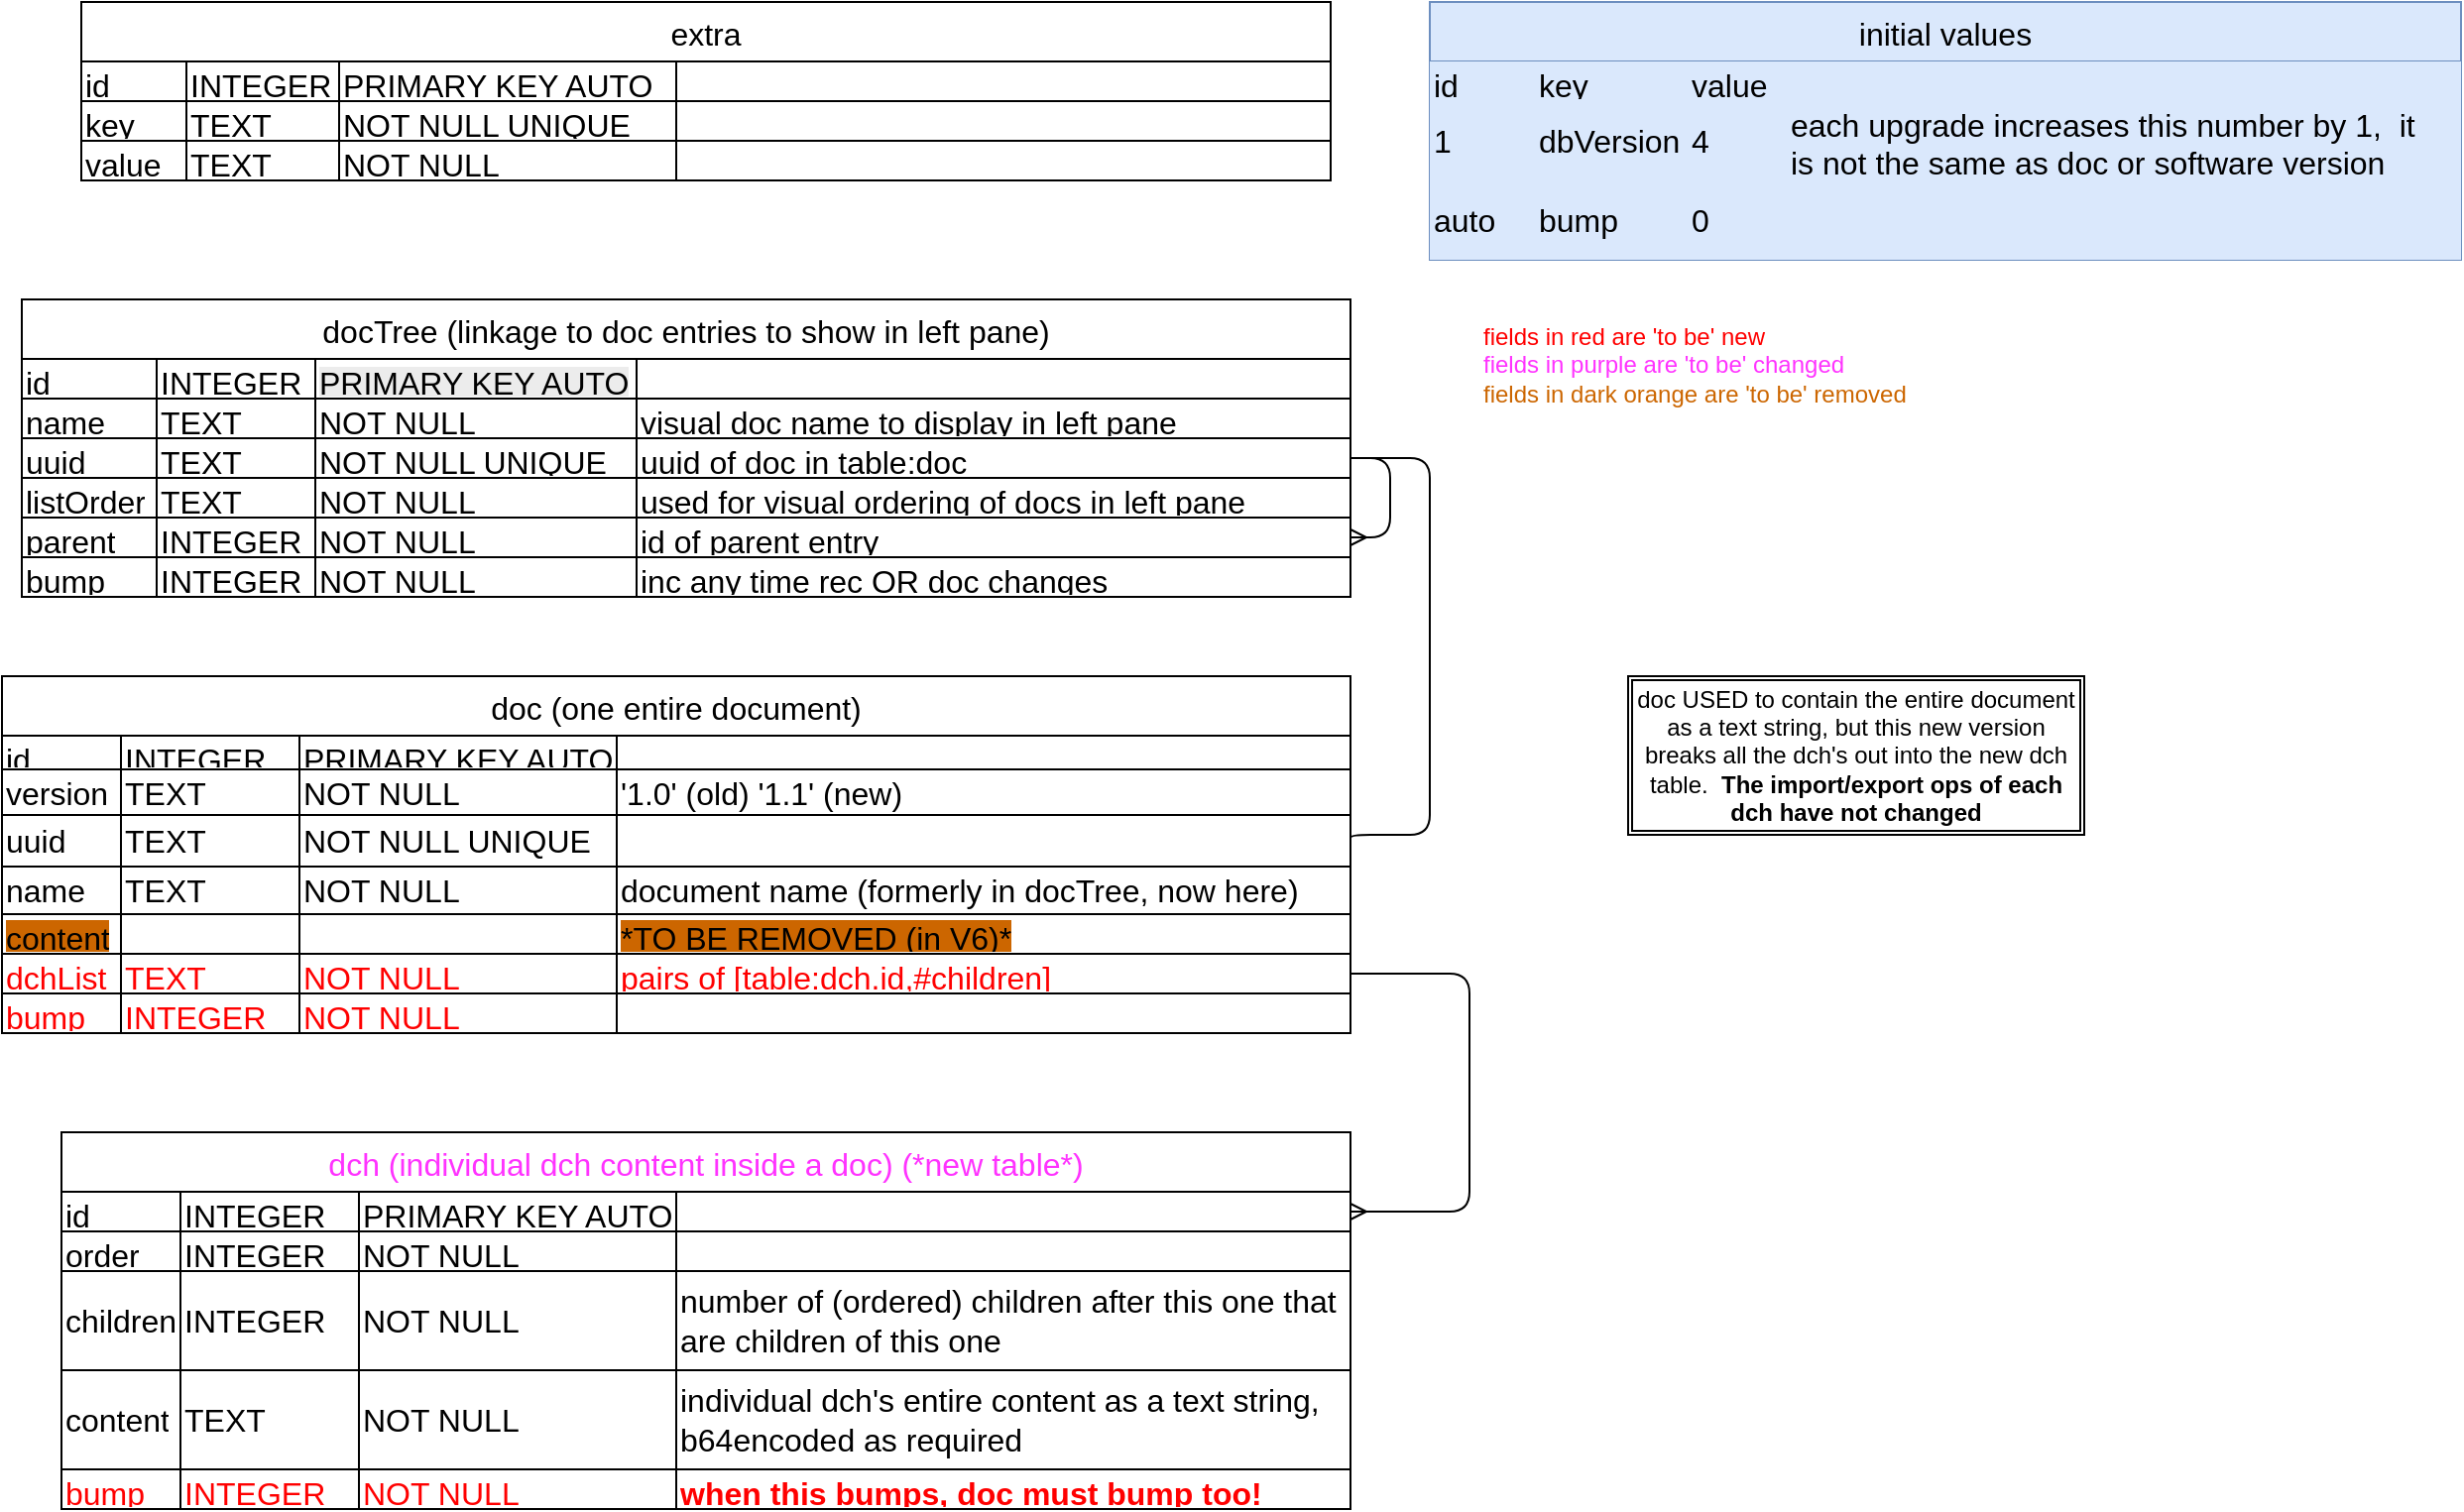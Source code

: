 <mxfile version="27.0.5">
  <diagram name="Page-1" id="y_ZQESW1vxMKCGsYayRb">
    <mxGraphModel dx="1223" dy="765" grid="1" gridSize="10" guides="1" tooltips="1" connect="1" arrows="1" fold="1" page="0" pageScale="1" pageWidth="1700" pageHeight="1100" math="0" shadow="0">
      <root>
        <mxCell id="0" />
        <mxCell id="1" parent="0" />
        <mxCell id="Sy6wfYp_tRHCGX6oZVIA-3" value="extra" style="shape=table;startSize=30;container=1;collapsible=0;childLayout=tableLayout;strokeColor=default;fontSize=16;align=center;" parent="1" vertex="1">
          <mxGeometry x="40" y="40" width="630" height="90" as="geometry" />
        </mxCell>
        <mxCell id="Sy6wfYp_tRHCGX6oZVIA-4" value="" style="shape=tableRow;horizontal=0;startSize=0;swimlaneHead=0;swimlaneBody=0;strokeColor=inherit;top=0;left=0;bottom=0;right=0;collapsible=0;dropTarget=0;fillColor=none;points=[[0,0.5],[1,0.5]];portConstraint=eastwest;fontSize=16;align=left;" parent="Sy6wfYp_tRHCGX6oZVIA-3" vertex="1">
          <mxGeometry y="30" width="630" height="20" as="geometry" />
        </mxCell>
        <mxCell id="Sy6wfYp_tRHCGX6oZVIA-5" value="id" style="shape=partialRectangle;html=1;connectable=0;strokeColor=inherit;overflow=hidden;fillColor=none;top=0;left=0;bottom=0;right=0;pointerEvents=1;fontSize=16;text-align:right;align=left;" parent="Sy6wfYp_tRHCGX6oZVIA-4" vertex="1">
          <mxGeometry width="53" height="20" as="geometry">
            <mxRectangle width="53" height="20" as="alternateBounds" />
          </mxGeometry>
        </mxCell>
        <mxCell id="Sy6wfYp_tRHCGX6oZVIA-6" value="INTEGER" style="shape=partialRectangle;html=1;connectable=0;strokeColor=inherit;overflow=hidden;fillColor=none;top=0;left=0;bottom=0;right=0;pointerEvents=1;fontSize=16;align=left;" parent="Sy6wfYp_tRHCGX6oZVIA-4" vertex="1">
          <mxGeometry x="53" width="77" height="20" as="geometry">
            <mxRectangle width="77" height="20" as="alternateBounds" />
          </mxGeometry>
        </mxCell>
        <mxCell id="Sy6wfYp_tRHCGX6oZVIA-7" value="PRIMARY KEY AUTO" style="shape=partialRectangle;html=1;connectable=0;strokeColor=inherit;overflow=hidden;fillColor=none;top=0;left=0;bottom=0;right=0;pointerEvents=1;fontSize=16;align=left;" parent="Sy6wfYp_tRHCGX6oZVIA-4" vertex="1">
          <mxGeometry x="130" width="170" height="20" as="geometry">
            <mxRectangle width="170" height="20" as="alternateBounds" />
          </mxGeometry>
        </mxCell>
        <mxCell id="Sy6wfYp_tRHCGX6oZVIA-54" style="shape=partialRectangle;html=1;connectable=0;strokeColor=inherit;overflow=hidden;fillColor=none;top=0;left=0;bottom=0;right=0;pointerEvents=1;fontSize=16;align=left;" parent="Sy6wfYp_tRHCGX6oZVIA-4" vertex="1">
          <mxGeometry x="300" width="330" height="20" as="geometry">
            <mxRectangle width="330" height="20" as="alternateBounds" />
          </mxGeometry>
        </mxCell>
        <mxCell id="Sy6wfYp_tRHCGX6oZVIA-8" value="" style="shape=tableRow;horizontal=0;startSize=0;swimlaneHead=0;swimlaneBody=0;strokeColor=inherit;top=0;left=0;bottom=0;right=0;collapsible=0;dropTarget=0;fillColor=none;points=[[0,0.5],[1,0.5]];portConstraint=eastwest;fontSize=16;align=left;" parent="Sy6wfYp_tRHCGX6oZVIA-3" vertex="1">
          <mxGeometry y="50" width="630" height="20" as="geometry" />
        </mxCell>
        <mxCell id="Sy6wfYp_tRHCGX6oZVIA-9" value="key" style="shape=partialRectangle;html=1;connectable=0;strokeColor=inherit;overflow=hidden;fillColor=none;top=0;left=0;bottom=0;right=0;pointerEvents=1;fontSize=16;align=left;" parent="Sy6wfYp_tRHCGX6oZVIA-8" vertex="1">
          <mxGeometry width="53" height="20" as="geometry">
            <mxRectangle width="53" height="20" as="alternateBounds" />
          </mxGeometry>
        </mxCell>
        <mxCell id="Sy6wfYp_tRHCGX6oZVIA-10" value="TEXT" style="shape=partialRectangle;html=1;connectable=0;strokeColor=inherit;overflow=hidden;fillColor=none;top=0;left=0;bottom=0;right=0;pointerEvents=1;fontSize=16;align=left;" parent="Sy6wfYp_tRHCGX6oZVIA-8" vertex="1">
          <mxGeometry x="53" width="77" height="20" as="geometry">
            <mxRectangle width="77" height="20" as="alternateBounds" />
          </mxGeometry>
        </mxCell>
        <mxCell id="Sy6wfYp_tRHCGX6oZVIA-11" value="NOT NULL UNIQUE" style="shape=partialRectangle;html=1;connectable=0;strokeColor=inherit;overflow=hidden;fillColor=none;top=0;left=0;bottom=0;right=0;pointerEvents=1;fontSize=16;align=left;" parent="Sy6wfYp_tRHCGX6oZVIA-8" vertex="1">
          <mxGeometry x="130" width="170" height="20" as="geometry">
            <mxRectangle width="170" height="20" as="alternateBounds" />
          </mxGeometry>
        </mxCell>
        <mxCell id="Sy6wfYp_tRHCGX6oZVIA-55" style="shape=partialRectangle;html=1;connectable=0;strokeColor=inherit;overflow=hidden;fillColor=none;top=0;left=0;bottom=0;right=0;pointerEvents=1;fontSize=16;align=left;" parent="Sy6wfYp_tRHCGX6oZVIA-8" vertex="1">
          <mxGeometry x="300" width="330" height="20" as="geometry">
            <mxRectangle width="330" height="20" as="alternateBounds" />
          </mxGeometry>
        </mxCell>
        <mxCell id="Sy6wfYp_tRHCGX6oZVIA-12" value="" style="shape=tableRow;horizontal=0;startSize=0;swimlaneHead=0;swimlaneBody=0;strokeColor=inherit;top=0;left=0;bottom=0;right=0;collapsible=0;dropTarget=0;fillColor=none;points=[[0,0.5],[1,0.5]];portConstraint=eastwest;fontSize=16;align=left;" parent="Sy6wfYp_tRHCGX6oZVIA-3" vertex="1">
          <mxGeometry y="70" width="630" height="20" as="geometry" />
        </mxCell>
        <mxCell id="Sy6wfYp_tRHCGX6oZVIA-13" value="value" style="shape=partialRectangle;html=1;connectable=0;strokeColor=inherit;overflow=hidden;fillColor=none;top=0;left=0;bottom=0;right=0;pointerEvents=1;fontSize=16;align=left;" parent="Sy6wfYp_tRHCGX6oZVIA-12" vertex="1">
          <mxGeometry width="53" height="20" as="geometry">
            <mxRectangle width="53" height="20" as="alternateBounds" />
          </mxGeometry>
        </mxCell>
        <mxCell id="Sy6wfYp_tRHCGX6oZVIA-14" value="TEXT" style="shape=partialRectangle;html=1;connectable=0;strokeColor=inherit;overflow=hidden;fillColor=none;top=0;left=0;bottom=0;right=0;pointerEvents=1;fontSize=16;align=left;" parent="Sy6wfYp_tRHCGX6oZVIA-12" vertex="1">
          <mxGeometry x="53" width="77" height="20" as="geometry">
            <mxRectangle width="77" height="20" as="alternateBounds" />
          </mxGeometry>
        </mxCell>
        <mxCell id="Sy6wfYp_tRHCGX6oZVIA-15" value="&lt;div&gt;NOT NULL&lt;/div&gt;" style="shape=partialRectangle;html=1;connectable=0;strokeColor=inherit;overflow=hidden;fillColor=none;top=0;left=0;bottom=0;right=0;pointerEvents=1;fontSize=16;align=left;" parent="Sy6wfYp_tRHCGX6oZVIA-12" vertex="1">
          <mxGeometry x="130" width="170" height="20" as="geometry">
            <mxRectangle width="170" height="20" as="alternateBounds" />
          </mxGeometry>
        </mxCell>
        <mxCell id="Sy6wfYp_tRHCGX6oZVIA-56" style="shape=partialRectangle;html=1;connectable=0;strokeColor=inherit;overflow=hidden;fillColor=none;top=0;left=0;bottom=0;right=0;pointerEvents=1;fontSize=16;align=left;" parent="Sy6wfYp_tRHCGX6oZVIA-12" vertex="1">
          <mxGeometry x="300" width="330" height="20" as="geometry">
            <mxRectangle width="330" height="20" as="alternateBounds" />
          </mxGeometry>
        </mxCell>
        <mxCell id="Sy6wfYp_tRHCGX6oZVIA-62" value="doc (one entire document)" style="shape=table;startSize=30;container=1;collapsible=0;childLayout=tableLayout;strokeColor=default;fontSize=16;align=center;" parent="1" vertex="1">
          <mxGeometry y="380" width="680" height="180" as="geometry" />
        </mxCell>
        <mxCell id="Sy6wfYp_tRHCGX6oZVIA-63" value="" style="shape=tableRow;horizontal=0;startSize=0;swimlaneHead=0;swimlaneBody=0;strokeColor=inherit;top=0;left=0;bottom=0;right=0;collapsible=0;dropTarget=0;fillColor=none;points=[[0,0.5],[1,0.5]];portConstraint=eastwest;fontSize=16;align=left;" parent="Sy6wfYp_tRHCGX6oZVIA-62" vertex="1">
          <mxGeometry y="30" width="680" height="17" as="geometry" />
        </mxCell>
        <mxCell id="Sy6wfYp_tRHCGX6oZVIA-64" value="id" style="shape=partialRectangle;html=1;connectable=0;strokeColor=inherit;overflow=hidden;fillColor=none;top=0;left=0;bottom=0;right=0;pointerEvents=1;fontSize=16;text-align:right;align=left;" parent="Sy6wfYp_tRHCGX6oZVIA-63" vertex="1">
          <mxGeometry width="60" height="17" as="geometry">
            <mxRectangle width="60" height="17" as="alternateBounds" />
          </mxGeometry>
        </mxCell>
        <mxCell id="Sy6wfYp_tRHCGX6oZVIA-65" value="INTEGER" style="shape=partialRectangle;html=1;connectable=0;strokeColor=inherit;overflow=hidden;fillColor=none;top=0;left=0;bottom=0;right=0;pointerEvents=1;fontSize=16;align=left;" parent="Sy6wfYp_tRHCGX6oZVIA-63" vertex="1">
          <mxGeometry x="60" width="90" height="17" as="geometry">
            <mxRectangle width="90" height="17" as="alternateBounds" />
          </mxGeometry>
        </mxCell>
        <mxCell id="Sy6wfYp_tRHCGX6oZVIA-66" value="PRIMARY KEY AUTO" style="shape=partialRectangle;html=1;connectable=0;strokeColor=inherit;overflow=hidden;fillColor=none;top=0;left=0;bottom=0;right=0;pointerEvents=1;fontSize=16;align=left;" parent="Sy6wfYp_tRHCGX6oZVIA-63" vertex="1">
          <mxGeometry x="150" width="160" height="17" as="geometry">
            <mxRectangle width="160" height="17" as="alternateBounds" />
          </mxGeometry>
        </mxCell>
        <mxCell id="Sy6wfYp_tRHCGX6oZVIA-67" style="shape=partialRectangle;html=1;connectable=0;strokeColor=inherit;overflow=hidden;fillColor=none;top=0;left=0;bottom=0;right=0;pointerEvents=1;fontSize=16;align=left;" parent="Sy6wfYp_tRHCGX6oZVIA-63" vertex="1">
          <mxGeometry x="310" width="370" height="17" as="geometry">
            <mxRectangle width="370" height="17" as="alternateBounds" />
          </mxGeometry>
        </mxCell>
        <mxCell id="-N10hWzUFT1irTYi3381-35" style="shape=tableRow;horizontal=0;startSize=0;swimlaneHead=0;swimlaneBody=0;strokeColor=inherit;top=0;left=0;bottom=0;right=0;collapsible=0;dropTarget=0;fillColor=none;points=[[0,0.5],[1,0.5]];portConstraint=eastwest;fontSize=16;align=left;" parent="Sy6wfYp_tRHCGX6oZVIA-62" vertex="1">
          <mxGeometry y="47" width="680" height="23" as="geometry" />
        </mxCell>
        <mxCell id="-N10hWzUFT1irTYi3381-36" value="version" style="shape=partialRectangle;html=1;connectable=0;strokeColor=inherit;overflow=hidden;fillColor=none;top=0;left=0;bottom=0;right=0;pointerEvents=1;fontSize=16;text-align:right;align=left;" parent="-N10hWzUFT1irTYi3381-35" vertex="1">
          <mxGeometry width="60" height="23" as="geometry">
            <mxRectangle width="60" height="23" as="alternateBounds" />
          </mxGeometry>
        </mxCell>
        <mxCell id="-N10hWzUFT1irTYi3381-37" value="TEXT" style="shape=partialRectangle;html=1;connectable=0;strokeColor=inherit;overflow=hidden;fillColor=none;top=0;left=0;bottom=0;right=0;pointerEvents=1;fontSize=16;align=left;" parent="-N10hWzUFT1irTYi3381-35" vertex="1">
          <mxGeometry x="60" width="90" height="23" as="geometry">
            <mxRectangle width="90" height="23" as="alternateBounds" />
          </mxGeometry>
        </mxCell>
        <mxCell id="-N10hWzUFT1irTYi3381-38" value="NOT NULL" style="shape=partialRectangle;html=1;connectable=0;strokeColor=inherit;overflow=hidden;fillColor=none;top=0;left=0;bottom=0;right=0;pointerEvents=1;fontSize=16;align=left;" parent="-N10hWzUFT1irTYi3381-35" vertex="1">
          <mxGeometry x="150" width="160" height="23" as="geometry">
            <mxRectangle width="160" height="23" as="alternateBounds" />
          </mxGeometry>
        </mxCell>
        <mxCell id="-N10hWzUFT1irTYi3381-39" value="&#39;1.0&#39; (old) &#39;1.1&#39; (new)" style="shape=partialRectangle;html=1;connectable=0;strokeColor=inherit;overflow=hidden;fillColor=none;top=0;left=0;bottom=0;right=0;pointerEvents=1;fontSize=16;align=left;" parent="-N10hWzUFT1irTYi3381-35" vertex="1">
          <mxGeometry x="310" width="370" height="23" as="geometry">
            <mxRectangle width="370" height="23" as="alternateBounds" />
          </mxGeometry>
        </mxCell>
        <mxCell id="Sy6wfYp_tRHCGX6oZVIA-68" value="" style="shape=tableRow;horizontal=0;startSize=0;swimlaneHead=0;swimlaneBody=0;strokeColor=inherit;top=0;left=0;bottom=0;right=0;collapsible=0;dropTarget=0;fillColor=none;points=[[0,0.5],[1,0.5]];portConstraint=eastwest;fontSize=16;align=left;" parent="Sy6wfYp_tRHCGX6oZVIA-62" vertex="1">
          <mxGeometry y="70" width="680" height="26" as="geometry" />
        </mxCell>
        <mxCell id="Sy6wfYp_tRHCGX6oZVIA-69" value="uuid" style="shape=partialRectangle;html=1;connectable=0;strokeColor=inherit;overflow=hidden;fillColor=none;top=0;left=0;bottom=0;right=0;pointerEvents=1;fontSize=16;align=left;" parent="Sy6wfYp_tRHCGX6oZVIA-68" vertex="1">
          <mxGeometry width="60" height="26" as="geometry">
            <mxRectangle width="60" height="26" as="alternateBounds" />
          </mxGeometry>
        </mxCell>
        <mxCell id="Sy6wfYp_tRHCGX6oZVIA-70" value="TEXT" style="shape=partialRectangle;html=1;connectable=0;strokeColor=inherit;overflow=hidden;fillColor=none;top=0;left=0;bottom=0;right=0;pointerEvents=1;fontSize=16;align=left;" parent="Sy6wfYp_tRHCGX6oZVIA-68" vertex="1">
          <mxGeometry x="60" width="90" height="26" as="geometry">
            <mxRectangle width="90" height="26" as="alternateBounds" />
          </mxGeometry>
        </mxCell>
        <mxCell id="Sy6wfYp_tRHCGX6oZVIA-71" value="NOT NULL UNIQUE" style="shape=partialRectangle;html=1;connectable=0;strokeColor=inherit;overflow=hidden;fillColor=none;top=0;left=0;bottom=0;right=0;pointerEvents=1;fontSize=16;align=left;" parent="Sy6wfYp_tRHCGX6oZVIA-68" vertex="1">
          <mxGeometry x="150" width="160" height="26" as="geometry">
            <mxRectangle width="160" height="26" as="alternateBounds" />
          </mxGeometry>
        </mxCell>
        <mxCell id="Sy6wfYp_tRHCGX6oZVIA-72" style="shape=partialRectangle;html=1;connectable=0;strokeColor=inherit;overflow=hidden;fillColor=none;top=0;left=0;bottom=0;right=0;pointerEvents=1;fontSize=16;align=left;" parent="Sy6wfYp_tRHCGX6oZVIA-68" vertex="1">
          <mxGeometry x="310" width="370" height="26" as="geometry">
            <mxRectangle width="370" height="26" as="alternateBounds" />
          </mxGeometry>
        </mxCell>
        <mxCell id="Sy6wfYp_tRHCGX6oZVIA-73" value="" style="shape=tableRow;horizontal=0;startSize=0;swimlaneHead=0;swimlaneBody=0;strokeColor=inherit;top=0;left=0;bottom=0;right=0;collapsible=0;dropTarget=0;fillColor=none;points=[[0,0.5],[1,0.5]];portConstraint=eastwest;fontSize=16;align=left;" parent="Sy6wfYp_tRHCGX6oZVIA-62" vertex="1">
          <mxGeometry y="96" width="680" height="24" as="geometry" />
        </mxCell>
        <mxCell id="Sy6wfYp_tRHCGX6oZVIA-74" value="name" style="shape=partialRectangle;html=1;connectable=0;strokeColor=inherit;overflow=hidden;fillColor=none;top=0;left=0;bottom=0;right=0;pointerEvents=1;fontSize=16;align=left;" parent="Sy6wfYp_tRHCGX6oZVIA-73" vertex="1">
          <mxGeometry width="60" height="24" as="geometry">
            <mxRectangle width="60" height="24" as="alternateBounds" />
          </mxGeometry>
        </mxCell>
        <mxCell id="Sy6wfYp_tRHCGX6oZVIA-75" value="TEXT" style="shape=partialRectangle;html=1;connectable=0;strokeColor=inherit;overflow=hidden;fillColor=none;top=0;left=0;bottom=0;right=0;pointerEvents=1;fontSize=16;align=left;" parent="Sy6wfYp_tRHCGX6oZVIA-73" vertex="1">
          <mxGeometry x="60" width="90" height="24" as="geometry">
            <mxRectangle width="90" height="24" as="alternateBounds" />
          </mxGeometry>
        </mxCell>
        <mxCell id="Sy6wfYp_tRHCGX6oZVIA-76" value="&lt;div&gt;NOT NULL&lt;/div&gt;" style="shape=partialRectangle;html=1;connectable=0;strokeColor=inherit;overflow=hidden;fillColor=none;top=0;left=0;bottom=0;right=0;pointerEvents=1;fontSize=16;align=left;" parent="Sy6wfYp_tRHCGX6oZVIA-73" vertex="1">
          <mxGeometry x="150" width="160" height="24" as="geometry">
            <mxRectangle width="160" height="24" as="alternateBounds" />
          </mxGeometry>
        </mxCell>
        <mxCell id="Sy6wfYp_tRHCGX6oZVIA-77" value="document name (formerly in docTree, now here)" style="shape=partialRectangle;html=1;connectable=0;strokeColor=inherit;overflow=hidden;fillColor=none;top=0;left=0;bottom=0;right=0;pointerEvents=1;fontSize=16;align=left;" parent="Sy6wfYp_tRHCGX6oZVIA-73" vertex="1">
          <mxGeometry x="310" width="370" height="24" as="geometry">
            <mxRectangle width="370" height="24" as="alternateBounds" />
          </mxGeometry>
        </mxCell>
        <mxCell id="-N10hWzUFT1irTYi3381-17" style="shape=tableRow;horizontal=0;startSize=0;swimlaneHead=0;swimlaneBody=0;strokeColor=inherit;top=0;left=0;bottom=0;right=0;collapsible=0;dropTarget=0;fillColor=none;points=[[0,0.5],[1,0.5]];portConstraint=eastwest;fontSize=16;align=left;labelBackgroundColor=#FF8000;" parent="Sy6wfYp_tRHCGX6oZVIA-62" vertex="1">
          <mxGeometry y="120" width="680" height="20" as="geometry" />
        </mxCell>
        <mxCell id="-N10hWzUFT1irTYi3381-18" value="content" style="shape=partialRectangle;html=1;connectable=0;strokeColor=inherit;overflow=hidden;fillColor=none;top=0;left=0;bottom=0;right=0;pointerEvents=1;fontSize=16;align=left;labelBackgroundColor=#CC6600;" parent="-N10hWzUFT1irTYi3381-17" vertex="1">
          <mxGeometry width="60" height="20" as="geometry">
            <mxRectangle width="60" height="20" as="alternateBounds" />
          </mxGeometry>
        </mxCell>
        <mxCell id="-N10hWzUFT1irTYi3381-19" style="shape=partialRectangle;html=1;connectable=0;strokeColor=inherit;overflow=hidden;fillColor=none;top=0;left=0;bottom=0;right=0;pointerEvents=1;fontSize=16;align=left;labelBackgroundColor=#CC6600;" parent="-N10hWzUFT1irTYi3381-17" vertex="1">
          <mxGeometry x="60" width="90" height="20" as="geometry">
            <mxRectangle width="90" height="20" as="alternateBounds" />
          </mxGeometry>
        </mxCell>
        <mxCell id="-N10hWzUFT1irTYi3381-20" style="shape=partialRectangle;html=1;connectable=0;strokeColor=inherit;overflow=hidden;fillColor=none;top=0;left=0;bottom=0;right=0;pointerEvents=1;fontSize=16;align=left;labelBackgroundColor=#CC6600;" parent="-N10hWzUFT1irTYi3381-17" vertex="1">
          <mxGeometry x="150" width="160" height="20" as="geometry">
            <mxRectangle width="160" height="20" as="alternateBounds" />
          </mxGeometry>
        </mxCell>
        <mxCell id="-N10hWzUFT1irTYi3381-21" value="*TO BE REMOVED (in V6)*" style="shape=partialRectangle;html=1;connectable=0;strokeColor=inherit;overflow=hidden;fillColor=none;top=0;left=0;bottom=0;right=0;pointerEvents=1;fontSize=16;align=left;labelBackgroundColor=#CC6600;" parent="-N10hWzUFT1irTYi3381-17" vertex="1">
          <mxGeometry x="310" width="370" height="20" as="geometry">
            <mxRectangle width="370" height="20" as="alternateBounds" />
          </mxGeometry>
        </mxCell>
        <mxCell id="-N10hWzUFT1irTYi3381-29" style="shape=tableRow;horizontal=0;startSize=0;swimlaneHead=0;swimlaneBody=0;strokeColor=inherit;top=0;left=0;bottom=0;right=0;collapsible=0;dropTarget=0;fillColor=none;points=[[0,0.5],[1,0.5]];portConstraint=eastwest;fontSize=16;align=left;" parent="Sy6wfYp_tRHCGX6oZVIA-62" vertex="1">
          <mxGeometry y="140" width="680" height="20" as="geometry" />
        </mxCell>
        <mxCell id="-N10hWzUFT1irTYi3381-30" value="dchList" style="shape=partialRectangle;html=1;connectable=0;strokeColor=inherit;overflow=hidden;fillColor=none;top=0;left=0;bottom=0;right=0;pointerEvents=1;fontSize=16;align=left;fontColor=#FF0000;" parent="-N10hWzUFT1irTYi3381-29" vertex="1">
          <mxGeometry width="60" height="20" as="geometry">
            <mxRectangle width="60" height="20" as="alternateBounds" />
          </mxGeometry>
        </mxCell>
        <mxCell id="-N10hWzUFT1irTYi3381-31" value="TEXT" style="shape=partialRectangle;html=1;connectable=0;strokeColor=inherit;overflow=hidden;fillColor=none;top=0;left=0;bottom=0;right=0;pointerEvents=1;fontSize=16;align=left;fontColor=#FF0000;" parent="-N10hWzUFT1irTYi3381-29" vertex="1">
          <mxGeometry x="60" width="90" height="20" as="geometry">
            <mxRectangle width="90" height="20" as="alternateBounds" />
          </mxGeometry>
        </mxCell>
        <mxCell id="-N10hWzUFT1irTYi3381-32" value="NOT NULL" style="shape=partialRectangle;html=1;connectable=0;strokeColor=inherit;overflow=hidden;fillColor=none;top=0;left=0;bottom=0;right=0;pointerEvents=1;fontSize=16;align=left;fontColor=#FF0000;" parent="-N10hWzUFT1irTYi3381-29" vertex="1">
          <mxGeometry x="150" width="160" height="20" as="geometry">
            <mxRectangle width="160" height="20" as="alternateBounds" />
          </mxGeometry>
        </mxCell>
        <mxCell id="-N10hWzUFT1irTYi3381-33" value="pairs of [table:dch.id,#children]" style="shape=partialRectangle;html=1;connectable=0;strokeColor=inherit;overflow=hidden;fillColor=none;top=0;left=0;bottom=0;right=0;pointerEvents=1;fontSize=16;align=left;fontColor=#FF0000;" parent="-N10hWzUFT1irTYi3381-29" vertex="1">
          <mxGeometry x="310" width="370" height="20" as="geometry">
            <mxRectangle width="370" height="20" as="alternateBounds" />
          </mxGeometry>
        </mxCell>
        <mxCell id="Sy6wfYp_tRHCGX6oZVIA-165" style="shape=tableRow;horizontal=0;startSize=0;swimlaneHead=0;swimlaneBody=0;strokeColor=inherit;top=0;left=0;bottom=0;right=0;collapsible=0;dropTarget=0;fillColor=none;points=[[0,0.5],[1,0.5]];portConstraint=eastwest;fontSize=16;align=left;" parent="Sy6wfYp_tRHCGX6oZVIA-62" vertex="1">
          <mxGeometry y="160" width="680" height="20" as="geometry" />
        </mxCell>
        <mxCell id="Sy6wfYp_tRHCGX6oZVIA-166" value="bump" style="shape=partialRectangle;html=1;connectable=0;strokeColor=inherit;overflow=hidden;fillColor=none;top=0;left=0;bottom=0;right=0;pointerEvents=1;fontSize=16;align=left;fontColor=#FF0000;" parent="Sy6wfYp_tRHCGX6oZVIA-165" vertex="1">
          <mxGeometry width="60" height="20" as="geometry">
            <mxRectangle width="60" height="20" as="alternateBounds" />
          </mxGeometry>
        </mxCell>
        <mxCell id="Sy6wfYp_tRHCGX6oZVIA-167" value="INTEGER" style="shape=partialRectangle;html=1;connectable=0;strokeColor=inherit;overflow=hidden;fillColor=none;top=0;left=0;bottom=0;right=0;pointerEvents=1;fontSize=16;align=left;fontColor=#FF0000;" parent="Sy6wfYp_tRHCGX6oZVIA-165" vertex="1">
          <mxGeometry x="60" width="90" height="20" as="geometry">
            <mxRectangle width="90" height="20" as="alternateBounds" />
          </mxGeometry>
        </mxCell>
        <mxCell id="Sy6wfYp_tRHCGX6oZVIA-168" value="NOT NULL" style="shape=partialRectangle;html=1;connectable=0;strokeColor=inherit;overflow=hidden;fillColor=none;top=0;left=0;bottom=0;right=0;pointerEvents=1;fontSize=16;align=left;fontColor=#FF0000;" parent="Sy6wfYp_tRHCGX6oZVIA-165" vertex="1">
          <mxGeometry x="150" width="160" height="20" as="geometry">
            <mxRectangle width="160" height="20" as="alternateBounds" />
          </mxGeometry>
        </mxCell>
        <mxCell id="Sy6wfYp_tRHCGX6oZVIA-169" value="" style="shape=partialRectangle;html=1;connectable=0;strokeColor=inherit;overflow=hidden;fillColor=none;top=0;left=0;bottom=0;right=0;pointerEvents=1;fontSize=16;align=left;fontColor=#FF0000;" parent="Sy6wfYp_tRHCGX6oZVIA-165" vertex="1">
          <mxGeometry x="310" width="370" height="20" as="geometry">
            <mxRectangle width="370" height="20" as="alternateBounds" />
          </mxGeometry>
        </mxCell>
        <mxCell id="Sy6wfYp_tRHCGX6oZVIA-83" value="docTree (linkage to doc entries to show in left pane)" style="shape=table;startSize=30;container=1;collapsible=0;childLayout=tableLayout;strokeColor=default;fontSize=16;align=center;" parent="1" vertex="1">
          <mxGeometry x="10" y="190" width="670" height="150" as="geometry" />
        </mxCell>
        <mxCell id="Sy6wfYp_tRHCGX6oZVIA-84" value="" style="shape=tableRow;horizontal=0;startSize=0;swimlaneHead=0;swimlaneBody=0;strokeColor=inherit;top=0;left=0;bottom=0;right=0;collapsible=0;dropTarget=0;fillColor=none;points=[[0,0.5],[1,0.5]];portConstraint=eastwest;fontSize=16;align=left;" parent="Sy6wfYp_tRHCGX6oZVIA-83" vertex="1">
          <mxGeometry y="30" width="670" height="20" as="geometry" />
        </mxCell>
        <mxCell id="Sy6wfYp_tRHCGX6oZVIA-85" value="id" style="shape=partialRectangle;html=1;connectable=0;strokeColor=inherit;overflow=hidden;fillColor=none;top=0;left=0;bottom=0;right=0;pointerEvents=1;fontSize=16;text-align:right;align=left;" parent="Sy6wfYp_tRHCGX6oZVIA-84" vertex="1">
          <mxGeometry width="68" height="20" as="geometry">
            <mxRectangle width="68" height="20" as="alternateBounds" />
          </mxGeometry>
        </mxCell>
        <mxCell id="Sy6wfYp_tRHCGX6oZVIA-86" value="INTEGER" style="shape=partialRectangle;html=1;connectable=0;strokeColor=inherit;overflow=hidden;fillColor=none;top=0;left=0;bottom=0;right=0;pointerEvents=1;fontSize=16;align=left;" parent="Sy6wfYp_tRHCGX6oZVIA-84" vertex="1">
          <mxGeometry x="68" width="80" height="20" as="geometry">
            <mxRectangle width="80" height="20" as="alternateBounds" />
          </mxGeometry>
        </mxCell>
        <mxCell id="Sy6wfYp_tRHCGX6oZVIA-87" value="&lt;span style=&quot;color: rgb(0, 0, 0); font-family: Helvetica; font-size: 16px; font-style: normal; font-variant-ligatures: normal; font-variant-caps: normal; font-weight: 400; letter-spacing: normal; orphans: 2; text-align: left; text-indent: 0px; text-transform: none; widows: 2; word-spacing: 0px; -webkit-text-stroke-width: 0px; white-space: nowrap; background-color: rgb(236, 236, 236); text-decoration-thickness: initial; text-decoration-style: initial; text-decoration-color: initial; display: inline !important; float: none;&quot;&gt;PRIMARY KEY AUTO&lt;/span&gt;" style="shape=partialRectangle;html=1;connectable=0;strokeColor=inherit;overflow=hidden;fillColor=none;top=0;left=0;bottom=0;right=0;pointerEvents=1;fontSize=16;align=left;" parent="Sy6wfYp_tRHCGX6oZVIA-84" vertex="1">
          <mxGeometry x="148" width="162" height="20" as="geometry">
            <mxRectangle width="162" height="20" as="alternateBounds" />
          </mxGeometry>
        </mxCell>
        <mxCell id="Sy6wfYp_tRHCGX6oZVIA-88" style="shape=partialRectangle;html=1;connectable=0;strokeColor=inherit;overflow=hidden;fillColor=none;top=0;left=0;bottom=0;right=0;pointerEvents=1;fontSize=16;align=left;" parent="Sy6wfYp_tRHCGX6oZVIA-84" vertex="1">
          <mxGeometry x="310" width="360" height="20" as="geometry">
            <mxRectangle width="360" height="20" as="alternateBounds" />
          </mxGeometry>
        </mxCell>
        <mxCell id="Sy6wfYp_tRHCGX6oZVIA-104" style="shape=tableRow;horizontal=0;startSize=0;swimlaneHead=0;swimlaneBody=0;strokeColor=inherit;top=0;left=0;bottom=0;right=0;collapsible=0;dropTarget=0;fillColor=none;points=[[0,0.5],[1,0.5]];portConstraint=eastwest;fontSize=16;align=left;" parent="Sy6wfYp_tRHCGX6oZVIA-83" vertex="1">
          <mxGeometry y="50" width="670" height="20" as="geometry" />
        </mxCell>
        <mxCell id="Sy6wfYp_tRHCGX6oZVIA-105" value="name" style="shape=partialRectangle;html=1;connectable=0;strokeColor=inherit;overflow=hidden;fillColor=none;top=0;left=0;bottom=0;right=0;pointerEvents=1;fontSize=16;align=left;" parent="Sy6wfYp_tRHCGX6oZVIA-104" vertex="1">
          <mxGeometry width="68" height="20" as="geometry">
            <mxRectangle width="68" height="20" as="alternateBounds" />
          </mxGeometry>
        </mxCell>
        <mxCell id="Sy6wfYp_tRHCGX6oZVIA-106" value="TEXT" style="shape=partialRectangle;html=1;connectable=0;strokeColor=inherit;overflow=hidden;fillColor=none;top=0;left=0;bottom=0;right=0;pointerEvents=1;fontSize=16;align=left;" parent="Sy6wfYp_tRHCGX6oZVIA-104" vertex="1">
          <mxGeometry x="68" width="80" height="20" as="geometry">
            <mxRectangle width="80" height="20" as="alternateBounds" />
          </mxGeometry>
        </mxCell>
        <mxCell id="Sy6wfYp_tRHCGX6oZVIA-107" value="NOT NULL" style="shape=partialRectangle;html=1;connectable=0;strokeColor=inherit;overflow=hidden;fillColor=none;top=0;left=0;bottom=0;right=0;pointerEvents=1;fontSize=16;align=left;" parent="Sy6wfYp_tRHCGX6oZVIA-104" vertex="1">
          <mxGeometry x="148" width="162" height="20" as="geometry">
            <mxRectangle width="162" height="20" as="alternateBounds" />
          </mxGeometry>
        </mxCell>
        <mxCell id="Sy6wfYp_tRHCGX6oZVIA-108" value="visual doc name to display in left pane" style="shape=partialRectangle;html=1;connectable=0;strokeColor=inherit;overflow=hidden;fillColor=none;top=0;left=0;bottom=0;right=0;pointerEvents=1;fontSize=16;align=left;" parent="Sy6wfYp_tRHCGX6oZVIA-104" vertex="1">
          <mxGeometry x="310" width="360" height="20" as="geometry">
            <mxRectangle width="360" height="20" as="alternateBounds" />
          </mxGeometry>
        </mxCell>
        <mxCell id="Sy6wfYp_tRHCGX6oZVIA-89" value="" style="shape=tableRow;horizontal=0;startSize=0;swimlaneHead=0;swimlaneBody=0;strokeColor=inherit;top=0;left=0;bottom=0;right=0;collapsible=0;dropTarget=0;fillColor=none;points=[[0,0.5],[1,0.5]];portConstraint=eastwest;fontSize=16;align=left;" parent="Sy6wfYp_tRHCGX6oZVIA-83" vertex="1">
          <mxGeometry y="70" width="670" height="20" as="geometry" />
        </mxCell>
        <mxCell id="Sy6wfYp_tRHCGX6oZVIA-90" value="uuid" style="shape=partialRectangle;html=1;connectable=0;strokeColor=inherit;overflow=hidden;fillColor=none;top=0;left=0;bottom=0;right=0;pointerEvents=1;fontSize=16;align=left;" parent="Sy6wfYp_tRHCGX6oZVIA-89" vertex="1">
          <mxGeometry width="68" height="20" as="geometry">
            <mxRectangle width="68" height="20" as="alternateBounds" />
          </mxGeometry>
        </mxCell>
        <mxCell id="Sy6wfYp_tRHCGX6oZVIA-91" value="TEXT" style="shape=partialRectangle;html=1;connectable=0;strokeColor=inherit;overflow=hidden;fillColor=none;top=0;left=0;bottom=0;right=0;pointerEvents=1;fontSize=16;align=left;" parent="Sy6wfYp_tRHCGX6oZVIA-89" vertex="1">
          <mxGeometry x="68" width="80" height="20" as="geometry">
            <mxRectangle width="80" height="20" as="alternateBounds" />
          </mxGeometry>
        </mxCell>
        <mxCell id="Sy6wfYp_tRHCGX6oZVIA-92" value="NOT NULL UNIQUE" style="shape=partialRectangle;html=1;connectable=0;strokeColor=inherit;overflow=hidden;fillColor=none;top=0;left=0;bottom=0;right=0;pointerEvents=1;fontSize=16;align=left;" parent="Sy6wfYp_tRHCGX6oZVIA-89" vertex="1">
          <mxGeometry x="148" width="162" height="20" as="geometry">
            <mxRectangle width="162" height="20" as="alternateBounds" />
          </mxGeometry>
        </mxCell>
        <mxCell id="Sy6wfYp_tRHCGX6oZVIA-93" value="uuid of doc in table:doc" style="shape=partialRectangle;html=1;connectable=0;strokeColor=inherit;overflow=hidden;fillColor=none;top=0;left=0;bottom=0;right=0;pointerEvents=1;fontSize=16;align=left;" parent="Sy6wfYp_tRHCGX6oZVIA-89" vertex="1">
          <mxGeometry x="310" width="360" height="20" as="geometry">
            <mxRectangle width="360" height="20" as="alternateBounds" />
          </mxGeometry>
        </mxCell>
        <mxCell id="Sy6wfYp_tRHCGX6oZVIA-94" value="" style="shape=tableRow;horizontal=0;startSize=0;swimlaneHead=0;swimlaneBody=0;strokeColor=inherit;top=0;left=0;bottom=0;right=0;collapsible=0;dropTarget=0;fillColor=none;points=[[0,0.5],[1,0.5]];portConstraint=eastwest;fontSize=16;align=left;" parent="Sy6wfYp_tRHCGX6oZVIA-83" vertex="1">
          <mxGeometry y="90" width="670" height="20" as="geometry" />
        </mxCell>
        <mxCell id="Sy6wfYp_tRHCGX6oZVIA-95" value="listOrder" style="shape=partialRectangle;html=1;connectable=0;strokeColor=inherit;overflow=hidden;fillColor=none;top=0;left=0;bottom=0;right=0;pointerEvents=1;fontSize=16;align=left;" parent="Sy6wfYp_tRHCGX6oZVIA-94" vertex="1">
          <mxGeometry width="68" height="20" as="geometry">
            <mxRectangle width="68" height="20" as="alternateBounds" />
          </mxGeometry>
        </mxCell>
        <mxCell id="Sy6wfYp_tRHCGX6oZVIA-96" value="TEXT" style="shape=partialRectangle;html=1;connectable=0;strokeColor=inherit;overflow=hidden;fillColor=none;top=0;left=0;bottom=0;right=0;pointerEvents=1;fontSize=16;align=left;" parent="Sy6wfYp_tRHCGX6oZVIA-94" vertex="1">
          <mxGeometry x="68" width="80" height="20" as="geometry">
            <mxRectangle width="80" height="20" as="alternateBounds" />
          </mxGeometry>
        </mxCell>
        <mxCell id="Sy6wfYp_tRHCGX6oZVIA-97" value="&lt;div&gt;NOT NULL&lt;/div&gt;" style="shape=partialRectangle;html=1;connectable=0;strokeColor=inherit;overflow=hidden;fillColor=none;top=0;left=0;bottom=0;right=0;pointerEvents=1;fontSize=16;align=left;" parent="Sy6wfYp_tRHCGX6oZVIA-94" vertex="1">
          <mxGeometry x="148" width="162" height="20" as="geometry">
            <mxRectangle width="162" height="20" as="alternateBounds" />
          </mxGeometry>
        </mxCell>
        <mxCell id="Sy6wfYp_tRHCGX6oZVIA-98" value="used for visual ordering of docs in left pane" style="shape=partialRectangle;html=1;connectable=0;strokeColor=inherit;overflow=hidden;fillColor=none;top=0;left=0;bottom=0;right=0;pointerEvents=1;fontSize=16;align=left;" parent="Sy6wfYp_tRHCGX6oZVIA-94" vertex="1">
          <mxGeometry x="310" width="360" height="20" as="geometry">
            <mxRectangle width="360" height="20" as="alternateBounds" />
          </mxGeometry>
        </mxCell>
        <mxCell id="Sy6wfYp_tRHCGX6oZVIA-99" style="shape=tableRow;horizontal=0;startSize=0;swimlaneHead=0;swimlaneBody=0;strokeColor=inherit;top=0;left=0;bottom=0;right=0;collapsible=0;dropTarget=0;fillColor=none;points=[[0,0.5],[1,0.5]];portConstraint=eastwest;fontSize=16;align=left;" parent="Sy6wfYp_tRHCGX6oZVIA-83" vertex="1">
          <mxGeometry y="110" width="670" height="20" as="geometry" />
        </mxCell>
        <mxCell id="Sy6wfYp_tRHCGX6oZVIA-100" value="parent" style="shape=partialRectangle;html=1;connectable=0;strokeColor=inherit;overflow=hidden;fillColor=none;top=0;left=0;bottom=0;right=0;pointerEvents=1;fontSize=16;align=left;fontColor=#000000;" parent="Sy6wfYp_tRHCGX6oZVIA-99" vertex="1">
          <mxGeometry width="68" height="20" as="geometry">
            <mxRectangle width="68" height="20" as="alternateBounds" />
          </mxGeometry>
        </mxCell>
        <mxCell id="Sy6wfYp_tRHCGX6oZVIA-101" value="INTEGER" style="shape=partialRectangle;html=1;connectable=0;strokeColor=inherit;overflow=hidden;fillColor=none;top=0;left=0;bottom=0;right=0;pointerEvents=1;fontSize=16;align=left;fontColor=#000000;" parent="Sy6wfYp_tRHCGX6oZVIA-99" vertex="1">
          <mxGeometry x="68" width="80" height="20" as="geometry">
            <mxRectangle width="80" height="20" as="alternateBounds" />
          </mxGeometry>
        </mxCell>
        <mxCell id="Sy6wfYp_tRHCGX6oZVIA-102" value="NOT NULL" style="shape=partialRectangle;html=1;connectable=0;strokeColor=inherit;overflow=hidden;fillColor=none;top=0;left=0;bottom=0;right=0;pointerEvents=1;fontSize=16;align=left;fontColor=#000000;" parent="Sy6wfYp_tRHCGX6oZVIA-99" vertex="1">
          <mxGeometry x="148" width="162" height="20" as="geometry">
            <mxRectangle width="162" height="20" as="alternateBounds" />
          </mxGeometry>
        </mxCell>
        <mxCell id="Sy6wfYp_tRHCGX6oZVIA-103" value="id of parent entry" style="shape=partialRectangle;html=1;connectable=0;strokeColor=inherit;overflow=hidden;fillColor=none;top=0;left=0;bottom=0;right=0;pointerEvents=1;fontSize=16;align=left;fontColor=#000000;" parent="Sy6wfYp_tRHCGX6oZVIA-99" vertex="1">
          <mxGeometry x="310" width="360" height="20" as="geometry">
            <mxRectangle width="360" height="20" as="alternateBounds" />
          </mxGeometry>
        </mxCell>
        <mxCell id="Sy6wfYp_tRHCGX6oZVIA-170" style="shape=tableRow;horizontal=0;startSize=0;swimlaneHead=0;swimlaneBody=0;strokeColor=inherit;top=0;left=0;bottom=0;right=0;collapsible=0;dropTarget=0;fillColor=none;points=[[0,0.5],[1,0.5]];portConstraint=eastwest;fontSize=16;align=left;" parent="Sy6wfYp_tRHCGX6oZVIA-83" vertex="1">
          <mxGeometry y="130" width="670" height="20" as="geometry" />
        </mxCell>
        <mxCell id="Sy6wfYp_tRHCGX6oZVIA-171" value="bump" style="shape=partialRectangle;html=1;connectable=0;strokeColor=inherit;overflow=hidden;fillColor=none;top=0;left=0;bottom=0;right=0;pointerEvents=1;fontSize=16;align=left;fontColor=#000000;" parent="Sy6wfYp_tRHCGX6oZVIA-170" vertex="1">
          <mxGeometry width="68" height="20" as="geometry">
            <mxRectangle width="68" height="20" as="alternateBounds" />
          </mxGeometry>
        </mxCell>
        <mxCell id="Sy6wfYp_tRHCGX6oZVIA-172" value="INTEGER" style="shape=partialRectangle;html=1;connectable=0;strokeColor=inherit;overflow=hidden;fillColor=none;top=0;left=0;bottom=0;right=0;pointerEvents=1;fontSize=16;align=left;fontColor=#000000;" parent="Sy6wfYp_tRHCGX6oZVIA-170" vertex="1">
          <mxGeometry x="68" width="80" height="20" as="geometry">
            <mxRectangle width="80" height="20" as="alternateBounds" />
          </mxGeometry>
        </mxCell>
        <mxCell id="Sy6wfYp_tRHCGX6oZVIA-173" value="NOT NULL" style="shape=partialRectangle;html=1;connectable=0;strokeColor=inherit;overflow=hidden;fillColor=none;top=0;left=0;bottom=0;right=0;pointerEvents=1;fontSize=16;align=left;fontColor=#000000;" parent="Sy6wfYp_tRHCGX6oZVIA-170" vertex="1">
          <mxGeometry x="148" width="162" height="20" as="geometry">
            <mxRectangle width="162" height="20" as="alternateBounds" />
          </mxGeometry>
        </mxCell>
        <mxCell id="Sy6wfYp_tRHCGX6oZVIA-174" value="inc any time rec OR doc changes" style="shape=partialRectangle;html=1;connectable=0;strokeColor=inherit;overflow=hidden;fillColor=none;top=0;left=0;bottom=0;right=0;pointerEvents=1;fontSize=16;align=left;fontColor=#000000;" parent="Sy6wfYp_tRHCGX6oZVIA-170" vertex="1">
          <mxGeometry x="310" width="360" height="20" as="geometry">
            <mxRectangle width="360" height="20" as="alternateBounds" />
          </mxGeometry>
        </mxCell>
        <mxCell id="Sy6wfYp_tRHCGX6oZVIA-184" style="edgeStyle=orthogonalEdgeStyle;rounded=1;orthogonalLoop=1;jettySize=auto;html=1;exitX=1;exitY=0.5;exitDx=0;exitDy=0;entryX=1;entryY=0.5;entryDx=0;entryDy=0;startArrow=none;startFill=0;endArrow=ERmany;endFill=0;curved=0;" parent="Sy6wfYp_tRHCGX6oZVIA-83" source="Sy6wfYp_tRHCGX6oZVIA-89" target="Sy6wfYp_tRHCGX6oZVIA-99" edge="1">
          <mxGeometry relative="1" as="geometry">
            <mxPoint x="1038" y="220" as="sourcePoint" />
            <mxPoint x="888" y="400" as="targetPoint" />
          </mxGeometry>
        </mxCell>
        <mxCell id="Sy6wfYp_tRHCGX6oZVIA-111" value="initial values" style="shape=table;startSize=30;container=1;collapsible=0;childLayout=tableLayout;strokeColor=#6c8ebf;fontSize=16;align=center;fillColor=#dae8fc;" parent="1" vertex="1">
          <mxGeometry x="720" y="40" width="520" height="130" as="geometry" />
        </mxCell>
        <mxCell id="Sy6wfYp_tRHCGX6oZVIA-127" style="shape=tableRow;horizontal=0;startSize=0;swimlaneHead=0;swimlaneBody=0;strokeColor=inherit;top=0;left=0;bottom=0;right=0;collapsible=0;dropTarget=0;fillColor=none;points=[[0,0.5],[1,0.5]];portConstraint=eastwest;fontSize=16;align=left;" parent="Sy6wfYp_tRHCGX6oZVIA-111" vertex="1">
          <mxGeometry y="30" width="520" height="20" as="geometry" />
        </mxCell>
        <mxCell id="Sy6wfYp_tRHCGX6oZVIA-128" value="id" style="shape=partialRectangle;html=1;connectable=0;strokeColor=#6c8ebf;overflow=hidden;fillColor=#dae8fc;top=0;left=0;bottom=0;right=0;pointerEvents=1;fontSize=16;align=left;" parent="Sy6wfYp_tRHCGX6oZVIA-127" vertex="1">
          <mxGeometry width="53" height="20" as="geometry">
            <mxRectangle width="53" height="20" as="alternateBounds" />
          </mxGeometry>
        </mxCell>
        <mxCell id="Sy6wfYp_tRHCGX6oZVIA-129" value="key" style="shape=partialRectangle;html=1;connectable=0;strokeColor=#6c8ebf;overflow=hidden;fillColor=#dae8fc;top=0;left=0;bottom=0;right=0;pointerEvents=1;fontSize=16;align=left;" parent="Sy6wfYp_tRHCGX6oZVIA-127" vertex="1">
          <mxGeometry x="53" width="77" height="20" as="geometry">
            <mxRectangle width="77" height="20" as="alternateBounds" />
          </mxGeometry>
        </mxCell>
        <mxCell id="Sy6wfYp_tRHCGX6oZVIA-130" value="value" style="shape=partialRectangle;html=1;connectable=0;strokeColor=#6c8ebf;overflow=hidden;fillColor=#dae8fc;top=0;left=0;bottom=0;right=0;pointerEvents=1;fontSize=16;align=left;" parent="Sy6wfYp_tRHCGX6oZVIA-127" vertex="1">
          <mxGeometry x="130" width="50" height="20" as="geometry">
            <mxRectangle width="50" height="20" as="alternateBounds" />
          </mxGeometry>
        </mxCell>
        <mxCell id="Sy6wfYp_tRHCGX6oZVIA-131" style="shape=partialRectangle;html=1;connectable=0;strokeColor=#6c8ebf;overflow=hidden;fillColor=#dae8fc;top=0;left=0;bottom=0;right=0;pointerEvents=1;fontSize=16;align=left;" parent="Sy6wfYp_tRHCGX6oZVIA-127" vertex="1">
          <mxGeometry x="180" width="340" height="20" as="geometry">
            <mxRectangle width="340" height="20" as="alternateBounds" />
          </mxGeometry>
        </mxCell>
        <mxCell id="Sy6wfYp_tRHCGX6oZVIA-117" value="" style="shape=tableRow;horizontal=0;startSize=0;swimlaneHead=0;swimlaneBody=0;strokeColor=inherit;top=0;left=0;bottom=0;right=0;collapsible=0;dropTarget=0;fillColor=none;points=[[0,0.5],[1,0.5]];portConstraint=eastwest;fontSize=16;align=left;" parent="Sy6wfYp_tRHCGX6oZVIA-111" vertex="1">
          <mxGeometry y="50" width="520" height="40" as="geometry" />
        </mxCell>
        <mxCell id="Sy6wfYp_tRHCGX6oZVIA-118" value="1" style="shape=partialRectangle;html=1;connectable=0;strokeColor=#6c8ebf;overflow=hidden;fillColor=#dae8fc;top=0;left=0;bottom=0;right=0;pointerEvents=1;fontSize=16;align=left;" parent="Sy6wfYp_tRHCGX6oZVIA-117" vertex="1">
          <mxGeometry width="53" height="40" as="geometry">
            <mxRectangle width="53" height="40" as="alternateBounds" />
          </mxGeometry>
        </mxCell>
        <mxCell id="Sy6wfYp_tRHCGX6oZVIA-119" value="dbVersion" style="shape=partialRectangle;html=1;connectable=0;strokeColor=#6c8ebf;overflow=hidden;fillColor=#dae8fc;top=0;left=0;bottom=0;right=0;pointerEvents=1;fontSize=16;align=left;" parent="Sy6wfYp_tRHCGX6oZVIA-117" vertex="1">
          <mxGeometry x="53" width="77" height="40" as="geometry">
            <mxRectangle width="77" height="40" as="alternateBounds" />
          </mxGeometry>
        </mxCell>
        <mxCell id="Sy6wfYp_tRHCGX6oZVIA-120" value="4" style="shape=partialRectangle;html=1;connectable=0;strokeColor=#6c8ebf;overflow=hidden;fillColor=#dae8fc;top=0;left=0;bottom=0;right=0;pointerEvents=1;fontSize=16;align=left;" parent="Sy6wfYp_tRHCGX6oZVIA-117" vertex="1">
          <mxGeometry x="130" width="50" height="40" as="geometry">
            <mxRectangle width="50" height="40" as="alternateBounds" />
          </mxGeometry>
        </mxCell>
        <mxCell id="Sy6wfYp_tRHCGX6oZVIA-121" value="each upgrade increases this number by 1,&amp;nbsp; it is&amp;nbsp;&lt;span style=&quot;background-color: transparent; color: light-dark(rgb(0, 0, 0), rgb(255, 255, 255));&quot;&gt;not the same as doc or software version&lt;/span&gt;&lt;div&gt;&lt;br&gt;&lt;/div&gt;" style="shape=partialRectangle;html=1;connectable=0;strokeColor=#6c8ebf;overflow=hidden;fillColor=#dae8fc;top=0;left=0;bottom=0;right=0;pointerEvents=1;fontSize=16;align=left;whiteSpace=wrap;" parent="Sy6wfYp_tRHCGX6oZVIA-117" vertex="1">
          <mxGeometry x="180" width="340" height="40" as="geometry">
            <mxRectangle width="340" height="40" as="alternateBounds" />
          </mxGeometry>
        </mxCell>
        <mxCell id="-N10hWzUFT1irTYi3381-6" style="shape=tableRow;horizontal=0;startSize=0;swimlaneHead=0;swimlaneBody=0;strokeColor=inherit;top=0;left=0;bottom=0;right=0;collapsible=0;dropTarget=0;fillColor=none;points=[[0,0.5],[1,0.5]];portConstraint=eastwest;fontSize=16;align=left;" parent="Sy6wfYp_tRHCGX6oZVIA-111" vertex="1">
          <mxGeometry y="90" width="520" height="40" as="geometry" />
        </mxCell>
        <mxCell id="-N10hWzUFT1irTYi3381-7" value="auto" style="shape=partialRectangle;html=1;connectable=0;strokeColor=#6c8ebf;overflow=hidden;fillColor=#dae8fc;top=0;left=0;bottom=0;right=0;pointerEvents=1;fontSize=16;align=left;" parent="-N10hWzUFT1irTYi3381-6" vertex="1">
          <mxGeometry width="53" height="40" as="geometry">
            <mxRectangle width="53" height="40" as="alternateBounds" />
          </mxGeometry>
        </mxCell>
        <mxCell id="-N10hWzUFT1irTYi3381-8" value="bump" style="shape=partialRectangle;html=1;connectable=0;strokeColor=#6c8ebf;overflow=hidden;fillColor=#dae8fc;top=0;left=0;bottom=0;right=0;pointerEvents=1;fontSize=16;align=left;" parent="-N10hWzUFT1irTYi3381-6" vertex="1">
          <mxGeometry x="53" width="77" height="40" as="geometry">
            <mxRectangle width="77" height="40" as="alternateBounds" />
          </mxGeometry>
        </mxCell>
        <mxCell id="-N10hWzUFT1irTYi3381-9" value="0" style="shape=partialRectangle;html=1;connectable=0;strokeColor=#6c8ebf;overflow=hidden;fillColor=#dae8fc;top=0;left=0;bottom=0;right=0;pointerEvents=1;fontSize=16;align=left;" parent="-N10hWzUFT1irTYi3381-6" vertex="1">
          <mxGeometry x="130" width="50" height="40" as="geometry">
            <mxRectangle width="50" height="40" as="alternateBounds" />
          </mxGeometry>
        </mxCell>
        <mxCell id="-N10hWzUFT1irTYi3381-10" style="shape=partialRectangle;html=1;connectable=0;strokeColor=#6c8ebf;overflow=hidden;fillColor=#dae8fc;top=0;left=0;bottom=0;right=0;pointerEvents=1;fontSize=16;align=left;whiteSpace=wrap;" parent="-N10hWzUFT1irTYi3381-6" vertex="1">
          <mxGeometry x="180" width="340" height="40" as="geometry">
            <mxRectangle width="340" height="40" as="alternateBounds" />
          </mxGeometry>
        </mxCell>
        <mxCell id="Sy6wfYp_tRHCGX6oZVIA-139" value="dch (individual dch content inside a doc) (*new table*)" style="shape=table;startSize=30;container=1;collapsible=0;childLayout=tableLayout;strokeColor=default;fontSize=16;align=center;fontColor=#FF33FF;" parent="1" vertex="1">
          <mxGeometry x="30" y="610" width="650" height="190" as="geometry" />
        </mxCell>
        <mxCell id="Sy6wfYp_tRHCGX6oZVIA-140" value="" style="shape=tableRow;horizontal=0;startSize=0;swimlaneHead=0;swimlaneBody=0;strokeColor=inherit;top=0;left=0;bottom=0;right=0;collapsible=0;dropTarget=0;fillColor=none;points=[[0,0.5],[1,0.5]];portConstraint=eastwest;fontSize=16;align=left;" parent="Sy6wfYp_tRHCGX6oZVIA-139" vertex="1">
          <mxGeometry y="30" width="650" height="20" as="geometry" />
        </mxCell>
        <mxCell id="Sy6wfYp_tRHCGX6oZVIA-141" value="id" style="shape=partialRectangle;html=1;connectable=0;strokeColor=inherit;overflow=hidden;fillColor=none;top=0;left=0;bottom=0;right=0;pointerEvents=1;fontSize=16;text-align:right;align=left;" parent="Sy6wfYp_tRHCGX6oZVIA-140" vertex="1">
          <mxGeometry width="60" height="20" as="geometry">
            <mxRectangle width="60" height="20" as="alternateBounds" />
          </mxGeometry>
        </mxCell>
        <mxCell id="Sy6wfYp_tRHCGX6oZVIA-142" value="INTEGER" style="shape=partialRectangle;html=1;connectable=0;strokeColor=inherit;overflow=hidden;fillColor=none;top=0;left=0;bottom=0;right=0;pointerEvents=1;fontSize=16;align=left;" parent="Sy6wfYp_tRHCGX6oZVIA-140" vertex="1">
          <mxGeometry x="60" width="90" height="20" as="geometry">
            <mxRectangle width="90" height="20" as="alternateBounds" />
          </mxGeometry>
        </mxCell>
        <mxCell id="Sy6wfYp_tRHCGX6oZVIA-143" value="PRIMARY KEY AUTO" style="shape=partialRectangle;html=1;connectable=0;strokeColor=inherit;overflow=hidden;fillColor=none;top=0;left=0;bottom=0;right=0;pointerEvents=1;fontSize=16;align=left;" parent="Sy6wfYp_tRHCGX6oZVIA-140" vertex="1">
          <mxGeometry x="150" width="160" height="20" as="geometry">
            <mxRectangle width="160" height="20" as="alternateBounds" />
          </mxGeometry>
        </mxCell>
        <mxCell id="Sy6wfYp_tRHCGX6oZVIA-144" style="shape=partialRectangle;html=1;connectable=0;strokeColor=inherit;overflow=hidden;fillColor=none;top=0;left=0;bottom=0;right=0;pointerEvents=1;fontSize=16;align=left;" parent="Sy6wfYp_tRHCGX6oZVIA-140" vertex="1">
          <mxGeometry x="310" width="340" height="20" as="geometry">
            <mxRectangle width="340" height="20" as="alternateBounds" />
          </mxGeometry>
        </mxCell>
        <mxCell id="Sy6wfYp_tRHCGX6oZVIA-190" style="shape=tableRow;horizontal=0;startSize=0;swimlaneHead=0;swimlaneBody=0;strokeColor=inherit;top=0;left=0;bottom=0;right=0;collapsible=0;dropTarget=0;fillColor=none;points=[[0,0.5],[1,0.5]];portConstraint=eastwest;fontSize=16;align=left;" parent="Sy6wfYp_tRHCGX6oZVIA-139" vertex="1">
          <mxGeometry y="50" width="650" height="20" as="geometry" />
        </mxCell>
        <mxCell id="Sy6wfYp_tRHCGX6oZVIA-191" value="order" style="shape=partialRectangle;html=1;connectable=0;strokeColor=inherit;overflow=hidden;fillColor=none;top=0;left=0;bottom=0;right=0;pointerEvents=1;fontSize=16;align=left;" parent="Sy6wfYp_tRHCGX6oZVIA-190" vertex="1">
          <mxGeometry width="60" height="20" as="geometry">
            <mxRectangle width="60" height="20" as="alternateBounds" />
          </mxGeometry>
        </mxCell>
        <mxCell id="Sy6wfYp_tRHCGX6oZVIA-192" value="INTEGER" style="shape=partialRectangle;html=1;connectable=0;strokeColor=inherit;overflow=hidden;fillColor=none;top=0;left=0;bottom=0;right=0;pointerEvents=1;fontSize=16;align=left;" parent="Sy6wfYp_tRHCGX6oZVIA-190" vertex="1">
          <mxGeometry x="60" width="90" height="20" as="geometry">
            <mxRectangle width="90" height="20" as="alternateBounds" />
          </mxGeometry>
        </mxCell>
        <mxCell id="Sy6wfYp_tRHCGX6oZVIA-193" value="NOT NULL" style="shape=partialRectangle;html=1;connectable=0;strokeColor=inherit;overflow=hidden;fillColor=none;top=0;left=0;bottom=0;right=0;pointerEvents=1;fontSize=16;align=left;" parent="Sy6wfYp_tRHCGX6oZVIA-190" vertex="1">
          <mxGeometry x="150" width="160" height="20" as="geometry">
            <mxRectangle width="160" height="20" as="alternateBounds" />
          </mxGeometry>
        </mxCell>
        <mxCell id="Sy6wfYp_tRHCGX6oZVIA-194" style="shape=partialRectangle;html=1;connectable=0;strokeColor=inherit;overflow=hidden;fillColor=none;top=0;left=0;bottom=0;right=0;pointerEvents=1;fontSize=16;align=left;" parent="Sy6wfYp_tRHCGX6oZVIA-190" vertex="1">
          <mxGeometry x="310" width="340" height="20" as="geometry">
            <mxRectangle width="340" height="20" as="alternateBounds" />
          </mxGeometry>
        </mxCell>
        <mxCell id="Sy6wfYp_tRHCGX6oZVIA-195" style="shape=tableRow;horizontal=0;startSize=0;swimlaneHead=0;swimlaneBody=0;strokeColor=inherit;top=0;left=0;bottom=0;right=0;collapsible=0;dropTarget=0;fillColor=none;points=[[0,0.5],[1,0.5]];portConstraint=eastwest;fontSize=16;align=left;" parent="Sy6wfYp_tRHCGX6oZVIA-139" vertex="1">
          <mxGeometry y="70" width="650" height="50" as="geometry" />
        </mxCell>
        <mxCell id="Sy6wfYp_tRHCGX6oZVIA-196" value="children" style="shape=partialRectangle;html=1;connectable=0;strokeColor=inherit;overflow=hidden;fillColor=none;top=0;left=0;bottom=0;right=0;pointerEvents=1;fontSize=16;align=left;" parent="Sy6wfYp_tRHCGX6oZVIA-195" vertex="1">
          <mxGeometry width="60" height="50" as="geometry">
            <mxRectangle width="60" height="50" as="alternateBounds" />
          </mxGeometry>
        </mxCell>
        <mxCell id="Sy6wfYp_tRHCGX6oZVIA-197" value="INTEGER" style="shape=partialRectangle;html=1;connectable=0;strokeColor=inherit;overflow=hidden;fillColor=none;top=0;left=0;bottom=0;right=0;pointerEvents=1;fontSize=16;align=left;" parent="Sy6wfYp_tRHCGX6oZVIA-195" vertex="1">
          <mxGeometry x="60" width="90" height="50" as="geometry">
            <mxRectangle width="90" height="50" as="alternateBounds" />
          </mxGeometry>
        </mxCell>
        <mxCell id="Sy6wfYp_tRHCGX6oZVIA-198" value="NOT NULL" style="shape=partialRectangle;html=1;connectable=0;strokeColor=inherit;overflow=hidden;fillColor=none;top=0;left=0;bottom=0;right=0;pointerEvents=1;fontSize=16;align=left;" parent="Sy6wfYp_tRHCGX6oZVIA-195" vertex="1">
          <mxGeometry x="150" width="160" height="50" as="geometry">
            <mxRectangle width="160" height="50" as="alternateBounds" />
          </mxGeometry>
        </mxCell>
        <mxCell id="Sy6wfYp_tRHCGX6oZVIA-199" value="number of (ordered) children after this one that&amp;nbsp;&lt;div&gt;are children of this one&lt;/div&gt;" style="shape=partialRectangle;html=1;connectable=0;strokeColor=inherit;overflow=hidden;fillColor=none;top=0;left=0;bottom=0;right=0;pointerEvents=1;fontSize=16;align=left;" parent="Sy6wfYp_tRHCGX6oZVIA-195" vertex="1">
          <mxGeometry x="310" width="340" height="50" as="geometry">
            <mxRectangle width="340" height="50" as="alternateBounds" />
          </mxGeometry>
        </mxCell>
        <mxCell id="Sy6wfYp_tRHCGX6oZVIA-155" style="shape=tableRow;horizontal=0;startSize=0;swimlaneHead=0;swimlaneBody=0;strokeColor=inherit;top=0;left=0;bottom=0;right=0;collapsible=0;dropTarget=0;fillColor=none;points=[[0,0.5],[1,0.5]];portConstraint=eastwest;fontSize=16;align=left;" parent="Sy6wfYp_tRHCGX6oZVIA-139" vertex="1">
          <mxGeometry y="120" width="650" height="50" as="geometry" />
        </mxCell>
        <mxCell id="Sy6wfYp_tRHCGX6oZVIA-156" value="content" style="shape=partialRectangle;html=1;connectable=0;strokeColor=inherit;overflow=hidden;fillColor=none;top=0;left=0;bottom=0;right=0;pointerEvents=1;fontSize=16;align=left;" parent="Sy6wfYp_tRHCGX6oZVIA-155" vertex="1">
          <mxGeometry width="60" height="50" as="geometry">
            <mxRectangle width="60" height="50" as="alternateBounds" />
          </mxGeometry>
        </mxCell>
        <mxCell id="Sy6wfYp_tRHCGX6oZVIA-157" value="TEXT" style="shape=partialRectangle;html=1;connectable=0;strokeColor=inherit;overflow=hidden;fillColor=none;top=0;left=0;bottom=0;right=0;pointerEvents=1;fontSize=16;align=left;" parent="Sy6wfYp_tRHCGX6oZVIA-155" vertex="1">
          <mxGeometry x="60" width="90" height="50" as="geometry">
            <mxRectangle width="90" height="50" as="alternateBounds" />
          </mxGeometry>
        </mxCell>
        <mxCell id="Sy6wfYp_tRHCGX6oZVIA-158" value="NOT NULL" style="shape=partialRectangle;html=1;connectable=0;strokeColor=inherit;overflow=hidden;fillColor=none;top=0;left=0;bottom=0;right=0;pointerEvents=1;fontSize=16;align=left;" parent="Sy6wfYp_tRHCGX6oZVIA-155" vertex="1">
          <mxGeometry x="150" width="160" height="50" as="geometry">
            <mxRectangle width="160" height="50" as="alternateBounds" />
          </mxGeometry>
        </mxCell>
        <mxCell id="Sy6wfYp_tRHCGX6oZVIA-159" value="individual dch&#39;s entire content as a text string, b64encoded as required" style="shape=partialRectangle;html=1;connectable=0;strokeColor=inherit;overflow=hidden;fillColor=none;top=0;left=0;bottom=0;right=0;pointerEvents=1;fontSize=16;align=left;whiteSpace=wrap;" parent="Sy6wfYp_tRHCGX6oZVIA-155" vertex="1">
          <mxGeometry x="310" width="340" height="50" as="geometry">
            <mxRectangle width="340" height="50" as="alternateBounds" />
          </mxGeometry>
        </mxCell>
        <mxCell id="Sy6wfYp_tRHCGX6oZVIA-175" style="shape=tableRow;horizontal=0;startSize=0;swimlaneHead=0;swimlaneBody=0;strokeColor=inherit;top=0;left=0;bottom=0;right=0;collapsible=0;dropTarget=0;fillColor=none;points=[[0,0.5],[1,0.5]];portConstraint=eastwest;fontSize=16;align=left;" parent="Sy6wfYp_tRHCGX6oZVIA-139" vertex="1">
          <mxGeometry y="170" width="650" height="20" as="geometry" />
        </mxCell>
        <mxCell id="Sy6wfYp_tRHCGX6oZVIA-176" value="bump" style="shape=partialRectangle;html=1;connectable=0;strokeColor=inherit;overflow=hidden;fillColor=none;top=0;left=0;bottom=0;right=0;pointerEvents=1;fontSize=16;align=left;fontColor=#FF0000;" parent="Sy6wfYp_tRHCGX6oZVIA-175" vertex="1">
          <mxGeometry width="60" height="20" as="geometry">
            <mxRectangle width="60" height="20" as="alternateBounds" />
          </mxGeometry>
        </mxCell>
        <mxCell id="Sy6wfYp_tRHCGX6oZVIA-177" value="INTEGER" style="shape=partialRectangle;html=1;connectable=0;strokeColor=inherit;overflow=hidden;fillColor=none;top=0;left=0;bottom=0;right=0;pointerEvents=1;fontSize=16;align=left;fontColor=#FF0000;" parent="Sy6wfYp_tRHCGX6oZVIA-175" vertex="1">
          <mxGeometry x="60" width="90" height="20" as="geometry">
            <mxRectangle width="90" height="20" as="alternateBounds" />
          </mxGeometry>
        </mxCell>
        <mxCell id="Sy6wfYp_tRHCGX6oZVIA-178" value="NOT NULL" style="shape=partialRectangle;html=1;connectable=0;strokeColor=inherit;overflow=hidden;fillColor=none;top=0;left=0;bottom=0;right=0;pointerEvents=1;fontSize=16;align=left;fontColor=#FF0000;" parent="Sy6wfYp_tRHCGX6oZVIA-175" vertex="1">
          <mxGeometry x="150" width="160" height="20" as="geometry">
            <mxRectangle width="160" height="20" as="alternateBounds" />
          </mxGeometry>
        </mxCell>
        <mxCell id="Sy6wfYp_tRHCGX6oZVIA-179" value="&lt;b&gt;when this bumps, doc must bump too!&lt;/b&gt;" style="shape=partialRectangle;html=1;connectable=0;strokeColor=inherit;overflow=hidden;fillColor=none;top=0;left=0;bottom=0;right=0;pointerEvents=1;fontSize=16;align=left;fontColor=#FF0000;" parent="Sy6wfYp_tRHCGX6oZVIA-175" vertex="1">
          <mxGeometry x="310" width="340" height="20" as="geometry">
            <mxRectangle width="340" height="20" as="alternateBounds" />
          </mxGeometry>
        </mxCell>
        <mxCell id="Sy6wfYp_tRHCGX6oZVIA-180" value="doc USED to contain the entire document as a text string, but this new version breaks all the dch&#39;s out into the new dch table.&amp;nbsp; &lt;b&gt;The import/export ops of each dch have not changed&lt;/b&gt;" style="shape=ext;double=1;rounded=0;whiteSpace=wrap;html=1;" parent="1" vertex="1">
          <mxGeometry x="820" y="380" width="230" height="80" as="geometry" />
        </mxCell>
        <mxCell id="Sy6wfYp_tRHCGX6oZVIA-182" style="edgeStyle=orthogonalEdgeStyle;rounded=1;orthogonalLoop=1;jettySize=auto;html=1;exitX=1;exitY=0.5;exitDx=0;exitDy=0;entryX=1;entryY=0.5;entryDx=0;entryDy=0;startArrow=none;startFill=0;endArrow=ERmany;endFill=0;curved=0;" parent="1" source="Sy6wfYp_tRHCGX6oZVIA-68" edge="1">
          <mxGeometry relative="1" as="geometry">
            <Array as="points">
              <mxPoint x="780" y="455" />
              <mxPoint x="780" y="670" />
            </Array>
          </mxGeometry>
        </mxCell>
        <mxCell id="Sy6wfYp_tRHCGX6oZVIA-183" style="edgeStyle=orthogonalEdgeStyle;rounded=1;orthogonalLoop=1;jettySize=auto;html=1;exitX=1;exitY=0.5;exitDx=0;exitDy=0;entryX=1;entryY=0.5;entryDx=0;entryDy=0;startArrow=none;startFill=0;endArrow=none;endFill=0;curved=0;" parent="1" source="Sy6wfYp_tRHCGX6oZVIA-68" target="Sy6wfYp_tRHCGX6oZVIA-89" edge="1">
          <mxGeometry relative="1" as="geometry">
            <mxPoint x="1000" y="460" as="sourcePoint" />
            <mxPoint x="850" y="640" as="targetPoint" />
            <Array as="points">
              <mxPoint x="720" y="460" />
              <mxPoint x="720" y="270" />
            </Array>
          </mxGeometry>
        </mxCell>
        <mxCell id="-N10hWzUFT1irTYi3381-11" value="&lt;font style=&quot;color: rgb(255, 0, 0);&quot;&gt;fields in red are &#39;to be&#39; new&lt;/font&gt;&lt;div&gt;&lt;font style=&quot;color: rgb(255, 51, 255);&quot;&gt;fields in purple are &#39;to be&#39;&amp;nbsp;&lt;/font&gt;&lt;span style=&quot;color: rgb(255, 51, 255); background-color: transparent;&quot;&gt;changed&lt;/span&gt;&lt;/div&gt;&lt;div&gt;&lt;font style=&quot;color: rgb(204, 102, 0);&quot;&gt;fields in dark orange are &#39;to be&#39; removed&lt;/font&gt;&lt;/div&gt;" style="text;html=1;align=left;verticalAlign=middle;resizable=0;points=[];autosize=1;strokeColor=none;fillColor=none;" parent="1" vertex="1">
          <mxGeometry x="745" y="193" width="240" height="60" as="geometry" />
        </mxCell>
        <mxCell id="-N10hWzUFT1irTYi3381-34" style="edgeStyle=orthogonalEdgeStyle;rounded=1;orthogonalLoop=1;jettySize=auto;html=1;exitX=1;exitY=0.5;exitDx=0;exitDy=0;entryX=1;entryY=0.5;entryDx=0;entryDy=0;startArrow=none;startFill=0;endArrow=ERmany;endFill=0;curved=0;" parent="1" source="-N10hWzUFT1irTYi3381-29" target="Sy6wfYp_tRHCGX6oZVIA-140" edge="1">
          <mxGeometry relative="1" as="geometry">
            <mxPoint x="690" y="465" as="sourcePoint" />
            <mxPoint x="690" y="680" as="targetPoint" />
            <Array as="points">
              <mxPoint x="740" y="530" />
              <mxPoint x="740" y="650" />
            </Array>
          </mxGeometry>
        </mxCell>
      </root>
    </mxGraphModel>
  </diagram>
</mxfile>
